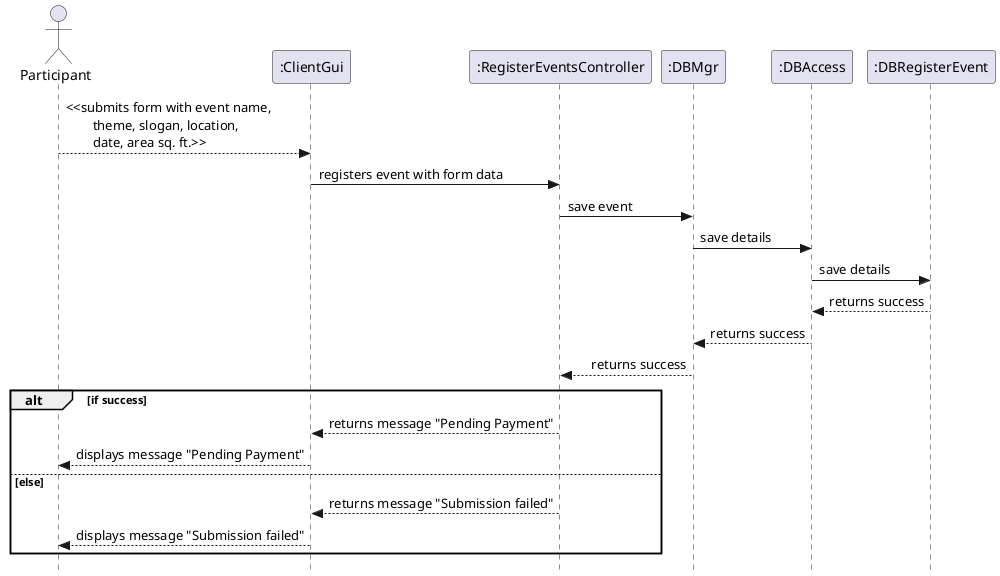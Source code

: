 @startuml EUC4InformalSequenceDiagramIteration3

skinparam linetype ortho
'skinparam backgroundColor transparent
'skinparam handwritten true
'skinparam monochrome true
'left to right direction
skinparam sequenceMessageAlign direction
hide empty members
hide empty description
skinparam classAttributeIconSize 0
skinparam style strictuml

actor Participant as User
participant ":ClientGui" as ClientGui
participant ":RegisterEventsController" as RegisterEventsController
participant ":DBMgr" as DBMgr
participant ":DBAccess" as DBAccess
participant ":DBRegisterEvent" as DBRegisterEvent

User --> ClientGui : <<submits form with event name,\n\ttheme, slogan, location,\n\tdate, area sq. ft.>>
ClientGui -> RegisterEventsController : registers event with form data
RegisterEventsController -> DBMgr : save event
DBMgr -> DBAccess : save details
DBAccess -> DBRegisterEvent : save details
DBRegisterEvent --> DBAccess : returns success
DBAccess --> DBMgr : returns success
DBMgr --> RegisterEventsController : returns success

alt if success
    RegisterEventsController --> ClientGui : returns message "Pending Payment"
    ClientGui --> User : displays message "Pending Payment"
else else
    RegisterEventsController --> ClientGui : returns message "Submission failed"
    ClientGui --> User : displays message "Submission failed"
end

@enduml